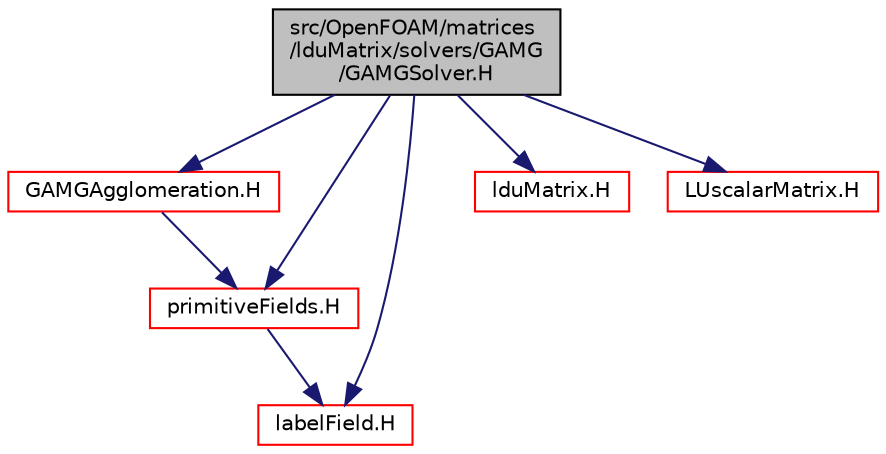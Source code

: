 digraph "src/OpenFOAM/matrices/lduMatrix/solvers/GAMG/GAMGSolver.H"
{
  bgcolor="transparent";
  edge [fontname="Helvetica",fontsize="10",labelfontname="Helvetica",labelfontsize="10"];
  node [fontname="Helvetica",fontsize="10",shape=record];
  Node1 [label="src/OpenFOAM/matrices\l/lduMatrix/solvers/GAMG\l/GAMGSolver.H",height=0.2,width=0.4,color="black", fillcolor="grey75", style="filled", fontcolor="black"];
  Node1 -> Node2 [color="midnightblue",fontsize="10",style="solid",fontname="Helvetica"];
  Node2 [label="GAMGAgglomeration.H",height=0.2,width=0.4,color="red",URL="$a08685.html"];
  Node2 -> Node3 [color="midnightblue",fontsize="10",style="solid",fontname="Helvetica"];
  Node3 [label="primitiveFields.H",height=0.2,width=0.4,color="red",URL="$a08289.html",tooltip="Specialisations of Field<T> for scalar, vector and tensor. "];
  Node3 -> Node4 [color="midnightblue",fontsize="10",style="solid",fontname="Helvetica"];
  Node4 [label="labelField.H",height=0.2,width=0.4,color="red",URL="$a08282.html"];
  Node1 -> Node5 [color="midnightblue",fontsize="10",style="solid",fontname="Helvetica"];
  Node5 [label="lduMatrix.H",height=0.2,width=0.4,color="red",URL="$a08616.html"];
  Node1 -> Node4 [color="midnightblue",fontsize="10",style="solid",fontname="Helvetica"];
  Node1 -> Node3 [color="midnightblue",fontsize="10",style="solid",fontname="Helvetica"];
  Node1 -> Node6 [color="midnightblue",fontsize="10",style="solid",fontname="Helvetica"];
  Node6 [label="LUscalarMatrix.H",height=0.2,width=0.4,color="red",URL="$a08747.html"];
}

